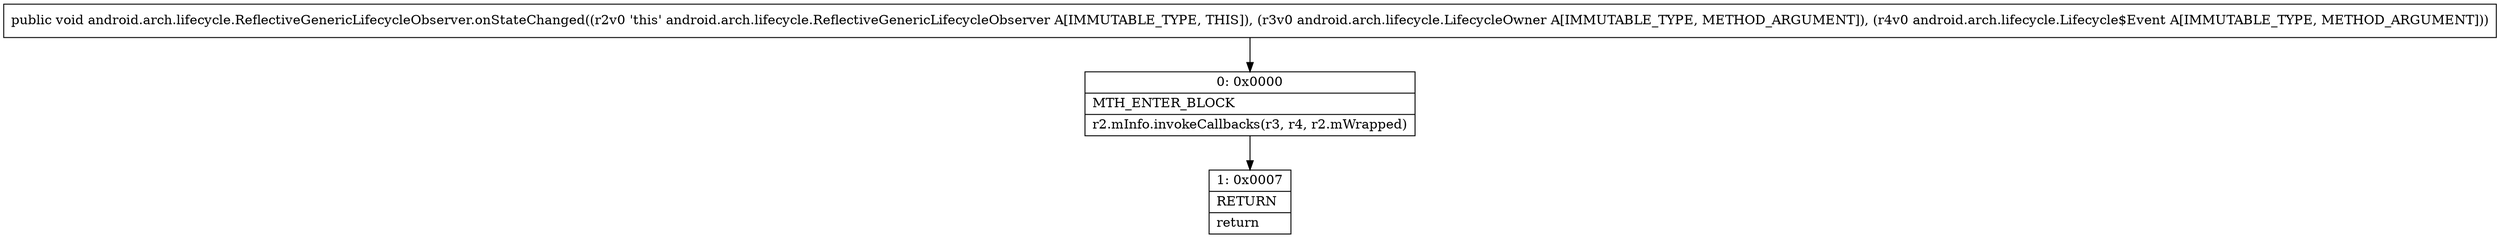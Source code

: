 digraph "CFG forandroid.arch.lifecycle.ReflectiveGenericLifecycleObserver.onStateChanged(Landroid\/arch\/lifecycle\/LifecycleOwner;Landroid\/arch\/lifecycle\/Lifecycle$Event;)V" {
Node_0 [shape=record,label="{0\:\ 0x0000|MTH_ENTER_BLOCK\l|r2.mInfo.invokeCallbacks(r3, r4, r2.mWrapped)\l}"];
Node_1 [shape=record,label="{1\:\ 0x0007|RETURN\l|return\l}"];
MethodNode[shape=record,label="{public void android.arch.lifecycle.ReflectiveGenericLifecycleObserver.onStateChanged((r2v0 'this' android.arch.lifecycle.ReflectiveGenericLifecycleObserver A[IMMUTABLE_TYPE, THIS]), (r3v0 android.arch.lifecycle.LifecycleOwner A[IMMUTABLE_TYPE, METHOD_ARGUMENT]), (r4v0 android.arch.lifecycle.Lifecycle$Event A[IMMUTABLE_TYPE, METHOD_ARGUMENT])) }"];
MethodNode -> Node_0;
Node_0 -> Node_1;
}

